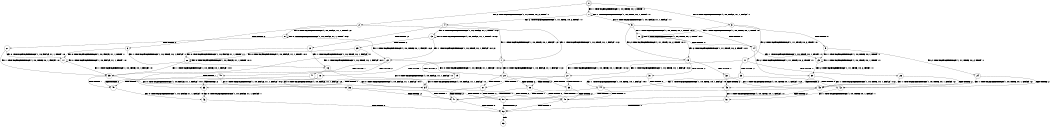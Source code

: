 digraph BCG {
size = "7, 10.5";
center = TRUE;
node [shape = circle];
0 [peripheries = 2];
0 -> 1 [label = "EX !1 !ATOMIC_EXCH_BRANCH (1, +0, TRUE, +0, 1, TRUE) !::"];
0 -> 2 [label = "EX !2 !ATOMIC_EXCH_BRANCH (1, +1, TRUE, +0, 2, TRUE) !::"];
0 -> 3 [label = "EX !0 !ATOMIC_EXCH_BRANCH (1, +0, FALSE, +1, 1, FALSE) !::"];
1 -> 4 [label = "EX !2 !ATOMIC_EXCH_BRANCH (1, +1, TRUE, +0, 2, TRUE) !:1:"];
1 -> 5 [label = "EX !0 !ATOMIC_EXCH_BRANCH (1, +0, FALSE, +1, 1, FALSE) !:1:"];
1 -> 1 [label = "EX !1 !ATOMIC_EXCH_BRANCH (1, +0, TRUE, +0, 1, TRUE) !:1:"];
2 -> 6 [label = "TERMINATE !2"];
2 -> 7 [label = "EX !1 !ATOMIC_EXCH_BRANCH (1, +0, TRUE, +0, 1, FALSE) !:2:"];
2 -> 8 [label = "EX !0 !ATOMIC_EXCH_BRANCH (1, +0, FALSE, +1, 1, TRUE) !:2:"];
3 -> 9 [label = "TERMINATE !0"];
3 -> 10 [label = "EX !1 !ATOMIC_EXCH_BRANCH (1, +0, TRUE, +0, 1, TRUE) !:0:"];
3 -> 11 [label = "EX !2 !ATOMIC_EXCH_BRANCH (1, +1, TRUE, +0, 2, TRUE) !:0:"];
4 -> 12 [label = "TERMINATE !2"];
4 -> 13 [label = "EX !0 !ATOMIC_EXCH_BRANCH (1, +0, FALSE, +1, 1, TRUE) !:1:2:"];
4 -> 7 [label = "EX !1 !ATOMIC_EXCH_BRANCH (1, +0, TRUE, +0, 1, FALSE) !:1:2:"];
5 -> 14 [label = "TERMINATE !0"];
5 -> 15 [label = "EX !2 !ATOMIC_EXCH_BRANCH (1, +1, TRUE, +0, 2, TRUE) !:0:1:"];
5 -> 10 [label = "EX !1 !ATOMIC_EXCH_BRANCH (1, +0, TRUE, +0, 1, TRUE) !:0:1:"];
6 -> 16 [label = "EX !1 !ATOMIC_EXCH_BRANCH (1, +0, TRUE, +0, 1, FALSE) !::"];
6 -> 17 [label = "EX !0 !ATOMIC_EXCH_BRANCH (1, +0, FALSE, +1, 1, TRUE) !::"];
7 -> 18 [label = "TERMINATE !1"];
7 -> 19 [label = "TERMINATE !2"];
7 -> 20 [label = "EX !0 !ATOMIC_EXCH_BRANCH (1, +0, FALSE, +1, 1, FALSE) !:1:2:"];
8 -> 21 [label = "TERMINATE !2"];
8 -> 22 [label = "EX !1 !ATOMIC_EXCH_BRANCH (1, +0, TRUE, +0, 1, FALSE) !:0:2:"];
8 -> 8 [label = "EX !0 !ATOMIC_EXCH_BRANCH (1, +0, FALSE, +1, 1, TRUE) !:0:2:"];
9 -> 23 [label = "EX !1 !ATOMIC_EXCH_BRANCH (1, +0, TRUE, +0, 1, TRUE) !::"];
9 -> 24 [label = "EX !2 !ATOMIC_EXCH_BRANCH (1, +1, TRUE, +0, 2, TRUE) !::"];
10 -> 14 [label = "TERMINATE !0"];
10 -> 15 [label = "EX !2 !ATOMIC_EXCH_BRANCH (1, +1, TRUE, +0, 2, TRUE) !:0:1:"];
10 -> 10 [label = "EX !1 !ATOMIC_EXCH_BRANCH (1, +0, TRUE, +0, 1, TRUE) !:0:1:"];
11 -> 25 [label = "TERMINATE !2"];
11 -> 26 [label = "TERMINATE !0"];
11 -> 27 [label = "EX !1 !ATOMIC_EXCH_BRANCH (1, +0, TRUE, +0, 1, FALSE) !:0:2:"];
12 -> 16 [label = "EX !1 !ATOMIC_EXCH_BRANCH (1, +0, TRUE, +0, 1, FALSE) !:1:"];
12 -> 28 [label = "EX !0 !ATOMIC_EXCH_BRANCH (1, +0, FALSE, +1, 1, TRUE) !:1:"];
13 -> 29 [label = "TERMINATE !2"];
13 -> 22 [label = "EX !1 !ATOMIC_EXCH_BRANCH (1, +0, TRUE, +0, 1, FALSE) !:0:1:2:"];
13 -> 13 [label = "EX !0 !ATOMIC_EXCH_BRANCH (1, +0, FALSE, +1, 1, TRUE) !:0:1:2:"];
14 -> 23 [label = "EX !1 !ATOMIC_EXCH_BRANCH (1, +0, TRUE, +0, 1, TRUE) !:1:"];
14 -> 30 [label = "EX !2 !ATOMIC_EXCH_BRANCH (1, +1, TRUE, +0, 2, TRUE) !:1:"];
15 -> 31 [label = "TERMINATE !2"];
15 -> 32 [label = "TERMINATE !0"];
15 -> 27 [label = "EX !1 !ATOMIC_EXCH_BRANCH (1, +0, TRUE, +0, 1, FALSE) !:0:1:2:"];
16 -> 33 [label = "TERMINATE !1"];
16 -> 34 [label = "EX !0 !ATOMIC_EXCH_BRANCH (1, +0, FALSE, +1, 1, FALSE) !:1:"];
17 -> 35 [label = "EX !1 !ATOMIC_EXCH_BRANCH (1, +0, TRUE, +0, 1, FALSE) !:0:"];
17 -> 17 [label = "EX !0 !ATOMIC_EXCH_BRANCH (1, +0, FALSE, +1, 1, TRUE) !:0:"];
18 -> 33 [label = "TERMINATE !2"];
18 -> 36 [label = "EX !0 !ATOMIC_EXCH_BRANCH (1, +0, FALSE, +1, 1, FALSE) !:2:"];
19 -> 33 [label = "TERMINATE !1"];
19 -> 34 [label = "EX !0 !ATOMIC_EXCH_BRANCH (1, +0, FALSE, +1, 1, FALSE) !:1:"];
20 -> 37 [label = "TERMINATE !1"];
20 -> 38 [label = "TERMINATE !2"];
20 -> 39 [label = "TERMINATE !0"];
21 -> 17 [label = "EX !0 !ATOMIC_EXCH_BRANCH (1, +0, FALSE, +1, 1, TRUE) !:0:"];
21 -> 35 [label = "EX !1 !ATOMIC_EXCH_BRANCH (1, +0, TRUE, +0, 1, FALSE) !:0:"];
22 -> 40 [label = "TERMINATE !1"];
22 -> 41 [label = "TERMINATE !2"];
22 -> 20 [label = "EX !0 !ATOMIC_EXCH_BRANCH (1, +0, FALSE, +1, 1, FALSE) !:0:1:2:"];
23 -> 30 [label = "EX !2 !ATOMIC_EXCH_BRANCH (1, +1, TRUE, +0, 2, TRUE) !:1:"];
23 -> 23 [label = "EX !1 !ATOMIC_EXCH_BRANCH (1, +0, TRUE, +0, 1, TRUE) !:1:"];
24 -> 42 [label = "TERMINATE !2"];
24 -> 43 [label = "EX !1 !ATOMIC_EXCH_BRANCH (1, +0, TRUE, +0, 1, FALSE) !:2:"];
25 -> 42 [label = "TERMINATE !0"];
25 -> 44 [label = "EX !1 !ATOMIC_EXCH_BRANCH (1, +0, TRUE, +0, 1, FALSE) !:0:"];
26 -> 42 [label = "TERMINATE !2"];
26 -> 43 [label = "EX !1 !ATOMIC_EXCH_BRANCH (1, +0, TRUE, +0, 1, FALSE) !:2:"];
27 -> 37 [label = "TERMINATE !1"];
27 -> 38 [label = "TERMINATE !2"];
27 -> 39 [label = "TERMINATE !0"];
28 -> 35 [label = "EX !1 !ATOMIC_EXCH_BRANCH (1, +0, TRUE, +0, 1, FALSE) !:0:1:"];
28 -> 28 [label = "EX !0 !ATOMIC_EXCH_BRANCH (1, +0, FALSE, +1, 1, TRUE) !:0:1:"];
29 -> 35 [label = "EX !1 !ATOMIC_EXCH_BRANCH (1, +0, TRUE, +0, 1, FALSE) !:0:1:"];
29 -> 28 [label = "EX !0 !ATOMIC_EXCH_BRANCH (1, +0, FALSE, +1, 1, TRUE) !:0:1:"];
30 -> 45 [label = "TERMINATE !2"];
30 -> 43 [label = "EX !1 !ATOMIC_EXCH_BRANCH (1, +0, TRUE, +0, 1, FALSE) !:1:2:"];
31 -> 44 [label = "EX !1 !ATOMIC_EXCH_BRANCH (1, +0, TRUE, +0, 1, FALSE) !:0:1:"];
31 -> 45 [label = "TERMINATE !0"];
32 -> 43 [label = "EX !1 !ATOMIC_EXCH_BRANCH (1, +0, TRUE, +0, 1, FALSE) !:1:2:"];
32 -> 45 [label = "TERMINATE !2"];
33 -> 46 [label = "EX !0 !ATOMIC_EXCH_BRANCH (1, +0, FALSE, +1, 1, FALSE) !::"];
34 -> 47 [label = "TERMINATE !1"];
34 -> 48 [label = "TERMINATE !0"];
35 -> 49 [label = "TERMINATE !1"];
35 -> 34 [label = "EX !0 !ATOMIC_EXCH_BRANCH (1, +0, FALSE, +1, 1, FALSE) !:0:1:"];
36 -> 47 [label = "TERMINATE !2"];
36 -> 50 [label = "TERMINATE !0"];
37 -> 47 [label = "TERMINATE !2"];
37 -> 50 [label = "TERMINATE !0"];
38 -> 47 [label = "TERMINATE !1"];
38 -> 48 [label = "TERMINATE !0"];
39 -> 50 [label = "TERMINATE !1"];
39 -> 48 [label = "TERMINATE !2"];
40 -> 36 [label = "EX !0 !ATOMIC_EXCH_BRANCH (1, +0, FALSE, +1, 1, FALSE) !:0:2:"];
40 -> 49 [label = "TERMINATE !2"];
41 -> 34 [label = "EX !0 !ATOMIC_EXCH_BRANCH (1, +0, FALSE, +1, 1, FALSE) !:0:1:"];
41 -> 49 [label = "TERMINATE !1"];
42 -> 51 [label = "EX !1 !ATOMIC_EXCH_BRANCH (1, +0, TRUE, +0, 1, FALSE) !::"];
43 -> 50 [label = "TERMINATE !1"];
43 -> 48 [label = "TERMINATE !2"];
44 -> 47 [label = "TERMINATE !1"];
44 -> 48 [label = "TERMINATE !0"];
45 -> 51 [label = "EX !1 !ATOMIC_EXCH_BRANCH (1, +0, TRUE, +0, 1, FALSE) !:1:"];
46 -> 52 [label = "TERMINATE !0"];
47 -> 52 [label = "TERMINATE !0"];
48 -> 52 [label = "TERMINATE !1"];
49 -> 46 [label = "EX !0 !ATOMIC_EXCH_BRANCH (1, +0, FALSE, +1, 1, FALSE) !:0:"];
50 -> 52 [label = "TERMINATE !2"];
51 -> 52 [label = "TERMINATE !1"];
52 -> 53 [label = "exit"];
}
